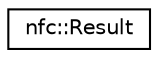 digraph "Graphical Class Hierarchy"
{
  edge [fontname="Helvetica",fontsize="10",labelfontname="Helvetica",labelfontsize="10"];
  node [fontname="Helvetica",fontsize="10",shape=record];
  rankdir="LR";
  Node0 [label="nfc::Result",height=0.2,width=0.4,color="black", fillcolor="white", style="filled",URL="$structnfc_1_1Result.html"];
}
